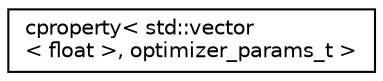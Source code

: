 digraph "Graphical Class Hierarchy"
{
 // INTERACTIVE_SVG=YES
 // LATEX_PDF_SIZE
  edge [fontname="Helvetica",fontsize="10",labelfontname="Helvetica",labelfontsize="10"];
  node [fontname="Helvetica",fontsize="10",shape=record];
  rankdir="LR";
  Node0 [label="cproperty\< std::vector\l\< float \>, optimizer_params_t \>",height=0.2,width=0.4,color="black", fillcolor="white", style="filled",URL="$classcproperty.html",tooltip=" "];
}
